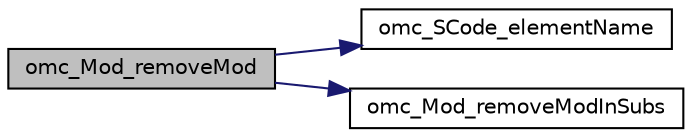 digraph "omc_Mod_removeMod"
{
  edge [fontname="Helvetica",fontsize="10",labelfontname="Helvetica",labelfontsize="10"];
  node [fontname="Helvetica",fontsize="10",shape=record];
  rankdir="LR";
  Node5656 [label="omc_Mod_removeMod",height=0.2,width=0.4,color="black", fillcolor="grey75", style="filled", fontcolor="black"];
  Node5656 -> Node5657 [color="midnightblue",fontsize="10",style="solid",fontname="Helvetica"];
  Node5657 [label="omc_SCode_elementName",height=0.2,width=0.4,color="black", fillcolor="white", style="filled",URL="$d9/d9e/_s_code_8c.html#a40d8dbb3c6cda1fb88d50809ce232835"];
  Node5656 -> Node5658 [color="midnightblue",fontsize="10",style="solid",fontname="Helvetica"];
  Node5658 [label="omc_Mod_removeModInSubs",height=0.2,width=0.4,color="black", fillcolor="white", style="filled",URL="$d1/dd5/_mod_8c.html#a88e59391cd5757d17d41c45a11a556ae"];
}
